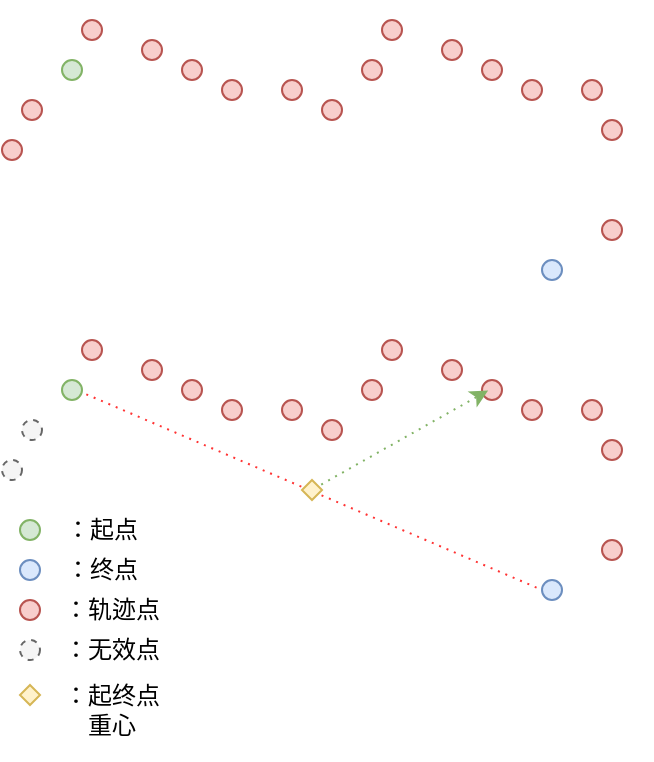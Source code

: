<mxfile version="24.2.5" type="device">
  <diagram name="第 1 页" id="ftXndGDlVitekL8Z7LTs">
    <mxGraphModel dx="989" dy="1746" grid="1" gridSize="10" guides="1" tooltips="1" connect="1" arrows="1" fold="1" page="1" pageScale="1" pageWidth="827" pageHeight="1169" math="0" shadow="0">
      <root>
        <mxCell id="0" />
        <mxCell id="1" parent="0" />
        <mxCell id="WCn-AC8gDAHUs6D61jNn-121" value="" style="rounded=0;whiteSpace=wrap;html=1;strokeColor=none;" vertex="1" parent="1">
          <mxGeometry y="-10" width="320" height="380" as="geometry" />
        </mxCell>
        <mxCell id="WCn-AC8gDAHUs6D61jNn-99" value="" style="group" vertex="1" connectable="0" parent="1">
          <mxGeometry y="160" width="325" height="150" as="geometry" />
        </mxCell>
        <mxCell id="WCn-AC8gDAHUs6D61jNn-100" value="" style="ellipse;whiteSpace=wrap;html=1;aspect=fixed;fillColor=#f5f5f5;strokeColor=#666666;fontColor=#333333;dashed=1;" vertex="1" parent="WCn-AC8gDAHUs6D61jNn-99">
          <mxGeometry y="60" width="10" height="10" as="geometry" />
        </mxCell>
        <mxCell id="WCn-AC8gDAHUs6D61jNn-101" value="" style="ellipse;whiteSpace=wrap;html=1;aspect=fixed;fillColor=#f5f5f5;strokeColor=#666666;fontColor=#333333;dashed=1;" vertex="1" parent="WCn-AC8gDAHUs6D61jNn-99">
          <mxGeometry x="10" y="40" width="10" height="10" as="geometry" />
        </mxCell>
        <mxCell id="WCn-AC8gDAHUs6D61jNn-102" value="" style="ellipse;whiteSpace=wrap;html=1;aspect=fixed;fillColor=#f8cecc;strokeColor=#b85450;" vertex="1" parent="WCn-AC8gDAHUs6D61jNn-99">
          <mxGeometry x="40" width="10" height="10" as="geometry" />
        </mxCell>
        <mxCell id="WCn-AC8gDAHUs6D61jNn-103" value="" style="ellipse;whiteSpace=wrap;html=1;aspect=fixed;fillColor=#f8cecc;strokeColor=#b85450;" vertex="1" parent="WCn-AC8gDAHUs6D61jNn-99">
          <mxGeometry x="70" y="10" width="10" height="10" as="geometry" />
        </mxCell>
        <mxCell id="WCn-AC8gDAHUs6D61jNn-104" value="" style="ellipse;whiteSpace=wrap;html=1;aspect=fixed;fillColor=#f8cecc;strokeColor=#b85450;" vertex="1" parent="WCn-AC8gDAHUs6D61jNn-99">
          <mxGeometry x="90" y="20" width="10" height="10" as="geometry" />
        </mxCell>
        <mxCell id="WCn-AC8gDAHUs6D61jNn-105" value="" style="ellipse;whiteSpace=wrap;html=1;aspect=fixed;fillColor=#f8cecc;strokeColor=#b85450;" vertex="1" parent="WCn-AC8gDAHUs6D61jNn-99">
          <mxGeometry x="110" y="30" width="10" height="10" as="geometry" />
        </mxCell>
        <mxCell id="WCn-AC8gDAHUs6D61jNn-106" value="" style="ellipse;whiteSpace=wrap;html=1;aspect=fixed;fillColor=#f8cecc;strokeColor=#b85450;" vertex="1" parent="WCn-AC8gDAHUs6D61jNn-99">
          <mxGeometry x="140" y="30" width="10" height="10" as="geometry" />
        </mxCell>
        <mxCell id="WCn-AC8gDAHUs6D61jNn-107" value="" style="ellipse;whiteSpace=wrap;html=1;aspect=fixed;fillColor=#f8cecc;strokeColor=#b85450;" vertex="1" parent="WCn-AC8gDAHUs6D61jNn-99">
          <mxGeometry x="160" y="40" width="10" height="10" as="geometry" />
        </mxCell>
        <mxCell id="WCn-AC8gDAHUs6D61jNn-108" value="" style="ellipse;whiteSpace=wrap;html=1;aspect=fixed;fillColor=#f8cecc;strokeColor=#b85450;" vertex="1" parent="WCn-AC8gDAHUs6D61jNn-99">
          <mxGeometry x="180" y="20" width="10" height="10" as="geometry" />
        </mxCell>
        <mxCell id="WCn-AC8gDAHUs6D61jNn-109" value="" style="ellipse;whiteSpace=wrap;html=1;aspect=fixed;fillColor=#f8cecc;strokeColor=#b85450;" vertex="1" parent="WCn-AC8gDAHUs6D61jNn-99">
          <mxGeometry x="190" width="10" height="10" as="geometry" />
        </mxCell>
        <mxCell id="WCn-AC8gDAHUs6D61jNn-110" value="" style="ellipse;whiteSpace=wrap;html=1;aspect=fixed;fillColor=#f8cecc;strokeColor=#b85450;" vertex="1" parent="WCn-AC8gDAHUs6D61jNn-99">
          <mxGeometry x="220" y="10" width="10" height="10" as="geometry" />
        </mxCell>
        <mxCell id="WCn-AC8gDAHUs6D61jNn-111" value="" style="ellipse;whiteSpace=wrap;html=1;aspect=fixed;fillColor=#f8cecc;strokeColor=#b85450;" vertex="1" parent="WCn-AC8gDAHUs6D61jNn-99">
          <mxGeometry x="240" y="20" width="10" height="10" as="geometry" />
        </mxCell>
        <mxCell id="WCn-AC8gDAHUs6D61jNn-112" value="" style="ellipse;whiteSpace=wrap;html=1;aspect=fixed;fillColor=#f8cecc;strokeColor=#b85450;" vertex="1" parent="WCn-AC8gDAHUs6D61jNn-99">
          <mxGeometry x="260" y="30" width="10" height="10" as="geometry" />
        </mxCell>
        <mxCell id="WCn-AC8gDAHUs6D61jNn-113" value="" style="ellipse;whiteSpace=wrap;html=1;aspect=fixed;fillColor=#f8cecc;strokeColor=#b85450;" vertex="1" parent="WCn-AC8gDAHUs6D61jNn-99">
          <mxGeometry x="290" y="30" width="10" height="10" as="geometry" />
        </mxCell>
        <mxCell id="WCn-AC8gDAHUs6D61jNn-114" value="" style="ellipse;whiteSpace=wrap;html=1;aspect=fixed;fillColor=#f8cecc;strokeColor=#b85450;" vertex="1" parent="WCn-AC8gDAHUs6D61jNn-99">
          <mxGeometry x="300" y="50" width="10" height="10" as="geometry" />
        </mxCell>
        <mxCell id="WCn-AC8gDAHUs6D61jNn-115" value="" style="ellipse;whiteSpace=wrap;html=1;aspect=fixed;fillColor=#f8cecc;strokeColor=#b85450;" vertex="1" parent="WCn-AC8gDAHUs6D61jNn-99">
          <mxGeometry x="300" y="100" width="10" height="10" as="geometry" />
        </mxCell>
        <mxCell id="WCn-AC8gDAHUs6D61jNn-116" value="" style="endArrow=none;dashed=1;html=1;dashPattern=1 3;strokeWidth=1;rounded=0;exitX=0.48;exitY=0.4;exitDx=0;exitDy=0;exitPerimeter=0;entryX=0.52;entryY=0.72;entryDx=0;entryDy=0;fillColor=#f8cecc;strokeColor=#FF3333;entryPerimeter=0;" edge="1" parent="WCn-AC8gDAHUs6D61jNn-99" source="WCn-AC8gDAHUs6D61jNn-118" target="WCn-AC8gDAHUs6D61jNn-117">
          <mxGeometry width="50" height="50" relative="1" as="geometry">
            <mxPoint x="35" y="24" as="sourcePoint" />
            <mxPoint x="160" y="80" as="targetPoint" />
          </mxGeometry>
        </mxCell>
        <mxCell id="WCn-AC8gDAHUs6D61jNn-117" value="" style="ellipse;whiteSpace=wrap;html=1;aspect=fixed;fillColor=#dae8fc;strokeColor=#6c8ebf;" vertex="1" parent="WCn-AC8gDAHUs6D61jNn-99">
          <mxGeometry x="270" y="120" width="10" height="10" as="geometry" />
        </mxCell>
        <mxCell id="WCn-AC8gDAHUs6D61jNn-118" value="" style="ellipse;whiteSpace=wrap;html=1;aspect=fixed;fillColor=#d5e8d4;strokeColor=#82b366;" vertex="1" parent="WCn-AC8gDAHUs6D61jNn-99">
          <mxGeometry x="30" y="20" width="10" height="10" as="geometry" />
        </mxCell>
        <mxCell id="WCn-AC8gDAHUs6D61jNn-120" value="" style="endArrow=classic;dashed=1;html=1;dashPattern=1 3;strokeWidth=1;rounded=0;exitX=0.612;exitY=0.424;exitDx=0;exitDy=0;fillColor=#d5e8d4;strokeColor=#82b366;entryX=0.311;entryY=0.522;entryDx=0;entryDy=0;entryPerimeter=0;endFill=1;exitPerimeter=0;" edge="1" parent="WCn-AC8gDAHUs6D61jNn-99" source="WCn-AC8gDAHUs6D61jNn-119" target="WCn-AC8gDAHUs6D61jNn-111">
          <mxGeometry width="50" height="50" relative="1" as="geometry">
            <mxPoint x="35" y="80" as="sourcePoint" />
            <mxPoint x="150" y="130" as="targetPoint" />
          </mxGeometry>
        </mxCell>
        <mxCell id="WCn-AC8gDAHUs6D61jNn-119" value="" style="rhombus;whiteSpace=wrap;html=1;fillColor=#fff2cc;strokeColor=#d6b656;" vertex="1" parent="WCn-AC8gDAHUs6D61jNn-99">
          <mxGeometry x="150" y="70" width="10" height="10" as="geometry" />
        </mxCell>
        <mxCell id="WCn-AC8gDAHUs6D61jNn-1" value="" style="ellipse;whiteSpace=wrap;html=1;aspect=fixed;fillColor=#f8cecc;strokeColor=#b85450;container=0;" vertex="1" parent="1">
          <mxGeometry y="60" width="10" height="10" as="geometry" />
        </mxCell>
        <mxCell id="WCn-AC8gDAHUs6D61jNn-2" value="" style="ellipse;whiteSpace=wrap;html=1;aspect=fixed;fillColor=#f8cecc;strokeColor=#b85450;container=0;" vertex="1" parent="1">
          <mxGeometry x="10" y="40" width="10" height="10" as="geometry" />
        </mxCell>
        <mxCell id="WCn-AC8gDAHUs6D61jNn-4" value="" style="ellipse;whiteSpace=wrap;html=1;aspect=fixed;fillColor=#f8cecc;strokeColor=#b85450;container=0;" vertex="1" parent="1">
          <mxGeometry x="40" width="10" height="10" as="geometry" />
        </mxCell>
        <mxCell id="WCn-AC8gDAHUs6D61jNn-5" value="" style="ellipse;whiteSpace=wrap;html=1;aspect=fixed;fillColor=#f8cecc;strokeColor=#b85450;container=0;" vertex="1" parent="1">
          <mxGeometry x="70" y="10" width="10" height="10" as="geometry" />
        </mxCell>
        <mxCell id="WCn-AC8gDAHUs6D61jNn-6" value="" style="ellipse;whiteSpace=wrap;html=1;aspect=fixed;fillColor=#f8cecc;strokeColor=#b85450;container=0;" vertex="1" parent="1">
          <mxGeometry x="90" y="20" width="10" height="10" as="geometry" />
        </mxCell>
        <mxCell id="WCn-AC8gDAHUs6D61jNn-7" value="" style="ellipse;whiteSpace=wrap;html=1;aspect=fixed;fillColor=#f8cecc;strokeColor=#b85450;container=0;" vertex="1" parent="1">
          <mxGeometry x="110" y="30" width="10" height="10" as="geometry" />
        </mxCell>
        <mxCell id="WCn-AC8gDAHUs6D61jNn-8" value="" style="ellipse;whiteSpace=wrap;html=1;aspect=fixed;fillColor=#f8cecc;strokeColor=#b85450;container=0;" vertex="1" parent="1">
          <mxGeometry x="140" y="30" width="10" height="10" as="geometry" />
        </mxCell>
        <mxCell id="WCn-AC8gDAHUs6D61jNn-15" value="" style="ellipse;whiteSpace=wrap;html=1;aspect=fixed;fillColor=#f8cecc;strokeColor=#b85450;container=0;" vertex="1" parent="1">
          <mxGeometry x="160" y="40" width="10" height="10" as="geometry" />
        </mxCell>
        <mxCell id="WCn-AC8gDAHUs6D61jNn-16" value="" style="ellipse;whiteSpace=wrap;html=1;aspect=fixed;fillColor=#f8cecc;strokeColor=#b85450;container=0;" vertex="1" parent="1">
          <mxGeometry x="180" y="20" width="10" height="10" as="geometry" />
        </mxCell>
        <mxCell id="WCn-AC8gDAHUs6D61jNn-17" value="" style="ellipse;whiteSpace=wrap;html=1;aspect=fixed;fillColor=#f8cecc;strokeColor=#b85450;container=0;" vertex="1" parent="1">
          <mxGeometry x="190" width="10" height="10" as="geometry" />
        </mxCell>
        <mxCell id="WCn-AC8gDAHUs6D61jNn-18" value="" style="ellipse;whiteSpace=wrap;html=1;aspect=fixed;fillColor=#f8cecc;strokeColor=#b85450;container=0;" vertex="1" parent="1">
          <mxGeometry x="220" y="10" width="10" height="10" as="geometry" />
        </mxCell>
        <mxCell id="WCn-AC8gDAHUs6D61jNn-19" value="" style="ellipse;whiteSpace=wrap;html=1;aspect=fixed;fillColor=#f8cecc;strokeColor=#b85450;container=0;" vertex="1" parent="1">
          <mxGeometry x="240" y="20" width="10" height="10" as="geometry" />
        </mxCell>
        <mxCell id="WCn-AC8gDAHUs6D61jNn-20" value="" style="ellipse;whiteSpace=wrap;html=1;aspect=fixed;fillColor=#f8cecc;strokeColor=#b85450;container=0;" vertex="1" parent="1">
          <mxGeometry x="260" y="30" width="10" height="10" as="geometry" />
        </mxCell>
        <mxCell id="WCn-AC8gDAHUs6D61jNn-21" value="" style="ellipse;whiteSpace=wrap;html=1;aspect=fixed;fillColor=#f8cecc;strokeColor=#b85450;container=0;" vertex="1" parent="1">
          <mxGeometry x="290" y="30" width="10" height="10" as="geometry" />
        </mxCell>
        <mxCell id="WCn-AC8gDAHUs6D61jNn-22" value="" style="ellipse;whiteSpace=wrap;html=1;aspect=fixed;fillColor=#f8cecc;strokeColor=#b85450;container=0;" vertex="1" parent="1">
          <mxGeometry x="300" y="50" width="10" height="10" as="geometry" />
        </mxCell>
        <mxCell id="WCn-AC8gDAHUs6D61jNn-24" value="" style="ellipse;whiteSpace=wrap;html=1;aspect=fixed;fillColor=#f8cecc;strokeColor=#b85450;container=0;" vertex="1" parent="1">
          <mxGeometry x="300" y="100" width="10" height="10" as="geometry" />
        </mxCell>
        <mxCell id="WCn-AC8gDAHUs6D61jNn-23" value="" style="ellipse;whiteSpace=wrap;html=1;aspect=fixed;fillColor=#dae8fc;strokeColor=#6c8ebf;container=0;" vertex="1" parent="1">
          <mxGeometry x="270" y="120" width="10" height="10" as="geometry" />
        </mxCell>
        <mxCell id="WCn-AC8gDAHUs6D61jNn-3" value="" style="ellipse;whiteSpace=wrap;html=1;aspect=fixed;fillColor=#d5e8d4;strokeColor=#82b366;container=0;" vertex="1" parent="1">
          <mxGeometry x="30" y="20" width="10" height="10" as="geometry" />
        </mxCell>
        <mxCell id="WCn-AC8gDAHUs6D61jNn-133" value="" style="rounded=0;whiteSpace=wrap;html=1;strokeColor=none;" vertex="1" parent="1">
          <mxGeometry y="240" width="95" height="130" as="geometry" />
        </mxCell>
        <mxCell id="WCn-AC8gDAHUs6D61jNn-127" value="" style="ellipse;whiteSpace=wrap;html=1;aspect=fixed;fillColor=#d5e8d4;strokeColor=#82b366;container=0;" vertex="1" parent="1">
          <mxGeometry x="9" y="250" width="10" height="10" as="geometry" />
        </mxCell>
        <mxCell id="WCn-AC8gDAHUs6D61jNn-129" value="：起点" style="text;html=1;align=center;verticalAlign=middle;whiteSpace=wrap;rounded=0;fontFamily=宋体;" vertex="1" parent="1">
          <mxGeometry x="25" y="245" width="50" height="20" as="geometry" />
        </mxCell>
        <mxCell id="WCn-AC8gDAHUs6D61jNn-130" value="：终点" style="text;html=1;align=center;verticalAlign=middle;whiteSpace=wrap;rounded=0;fontFamily=宋体;" vertex="1" parent="1">
          <mxGeometry x="25" y="265" width="50" height="20" as="geometry" />
        </mxCell>
        <mxCell id="WCn-AC8gDAHUs6D61jNn-131" value="：起终点重心" style="text;html=1;align=center;verticalAlign=middle;whiteSpace=wrap;rounded=0;fontFamily=宋体;" vertex="1" parent="1">
          <mxGeometry x="25" y="332.5" width="60" height="25" as="geometry" />
        </mxCell>
        <mxCell id="WCn-AC8gDAHUs6D61jNn-132" value="：轨迹点" style="text;html=1;align=center;verticalAlign=middle;whiteSpace=wrap;rounded=0;fontFamily=宋体;" vertex="1" parent="1">
          <mxGeometry x="30" y="285" width="50" height="20" as="geometry" />
        </mxCell>
        <mxCell id="WCn-AC8gDAHUs6D61jNn-134" value="" style="ellipse;whiteSpace=wrap;html=1;aspect=fixed;fillColor=#dae8fc;strokeColor=#6c8ebf;container=0;" vertex="1" parent="1">
          <mxGeometry x="9" y="270" width="10" height="10" as="geometry" />
        </mxCell>
        <mxCell id="WCn-AC8gDAHUs6D61jNn-135" value="：无效点" style="text;html=1;align=center;verticalAlign=middle;whiteSpace=wrap;rounded=0;fontFamily=宋体;" vertex="1" parent="1">
          <mxGeometry x="30" y="305" width="50" height="20" as="geometry" />
        </mxCell>
        <mxCell id="WCn-AC8gDAHUs6D61jNn-158" value="" style="ellipse;whiteSpace=wrap;html=1;aspect=fixed;fillColor=#f8cecc;strokeColor=#b85450;container=0;" vertex="1" parent="1">
          <mxGeometry x="9" y="290" width="10" height="10" as="geometry" />
        </mxCell>
        <mxCell id="WCn-AC8gDAHUs6D61jNn-159" value="" style="ellipse;whiteSpace=wrap;html=1;aspect=fixed;fillColor=#f5f5f5;strokeColor=#666666;container=0;fontColor=#333333;dashed=1;" vertex="1" parent="1">
          <mxGeometry x="9" y="310" width="10" height="10" as="geometry" />
        </mxCell>
        <mxCell id="WCn-AC8gDAHUs6D61jNn-160" value="" style="rhombus;whiteSpace=wrap;html=1;fillColor=#fff2cc;strokeColor=#d6b656;" vertex="1" parent="1">
          <mxGeometry x="9" y="332.5" width="10" height="10" as="geometry" />
        </mxCell>
      </root>
    </mxGraphModel>
  </diagram>
</mxfile>
